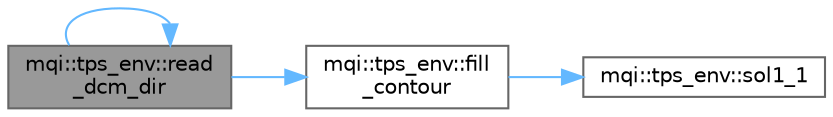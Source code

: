 digraph "mqi::tps_env::read_dcm_dir"
{
 // LATEX_PDF_SIZE
  bgcolor="transparent";
  edge [fontname=Helvetica,fontsize=10,labelfontname=Helvetica,labelfontsize=10];
  node [fontname=Helvetica,fontsize=10,shape=box,height=0.2,width=0.4];
  rankdir="LR";
  Node1 [id="Node000001",label="mqi::tps_env::read\l_dcm_dir",height=0.2,width=0.4,color="gray40", fillcolor="grey60", style="filled", fontcolor="black",tooltip="Reads DICOM files from the specified directory and populates the dicom_t struct."];
  Node1 -> Node2 [id="edge1_Node000001_Node000002",color="steelblue1",style="solid",tooltip=" "];
  Node2 [id="Node000002",label="mqi::tps_env::fill\l_contour",height=0.2,width=0.4,color="grey40", fillcolor="white", style="filled",URL="$classmqi_1_1tps__env.html#a4cb04ffc9d36486d9143b3de5a8fa355",tooltip="Fills a volume with a contour, creating a binary mask."];
  Node2 -> Node3 [id="edge2_Node000002_Node000003",color="steelblue1",style="solid",tooltip=" "];
  Node3 [id="Node000003",label="mqi::tps_env::sol1_1",height=0.2,width=0.4,color="grey40", fillcolor="white", style="filled",URL="$classmqi_1_1tps__env.html#a12217174121765900d5b6cecdf1ca2e3",tooltip="A point-in-polygon test to determine if a point is inside a contour."];
  Node1 -> Node1 [id="edge3_Node000001_Node000001",color="steelblue1",style="solid",tooltip=" "];
}
